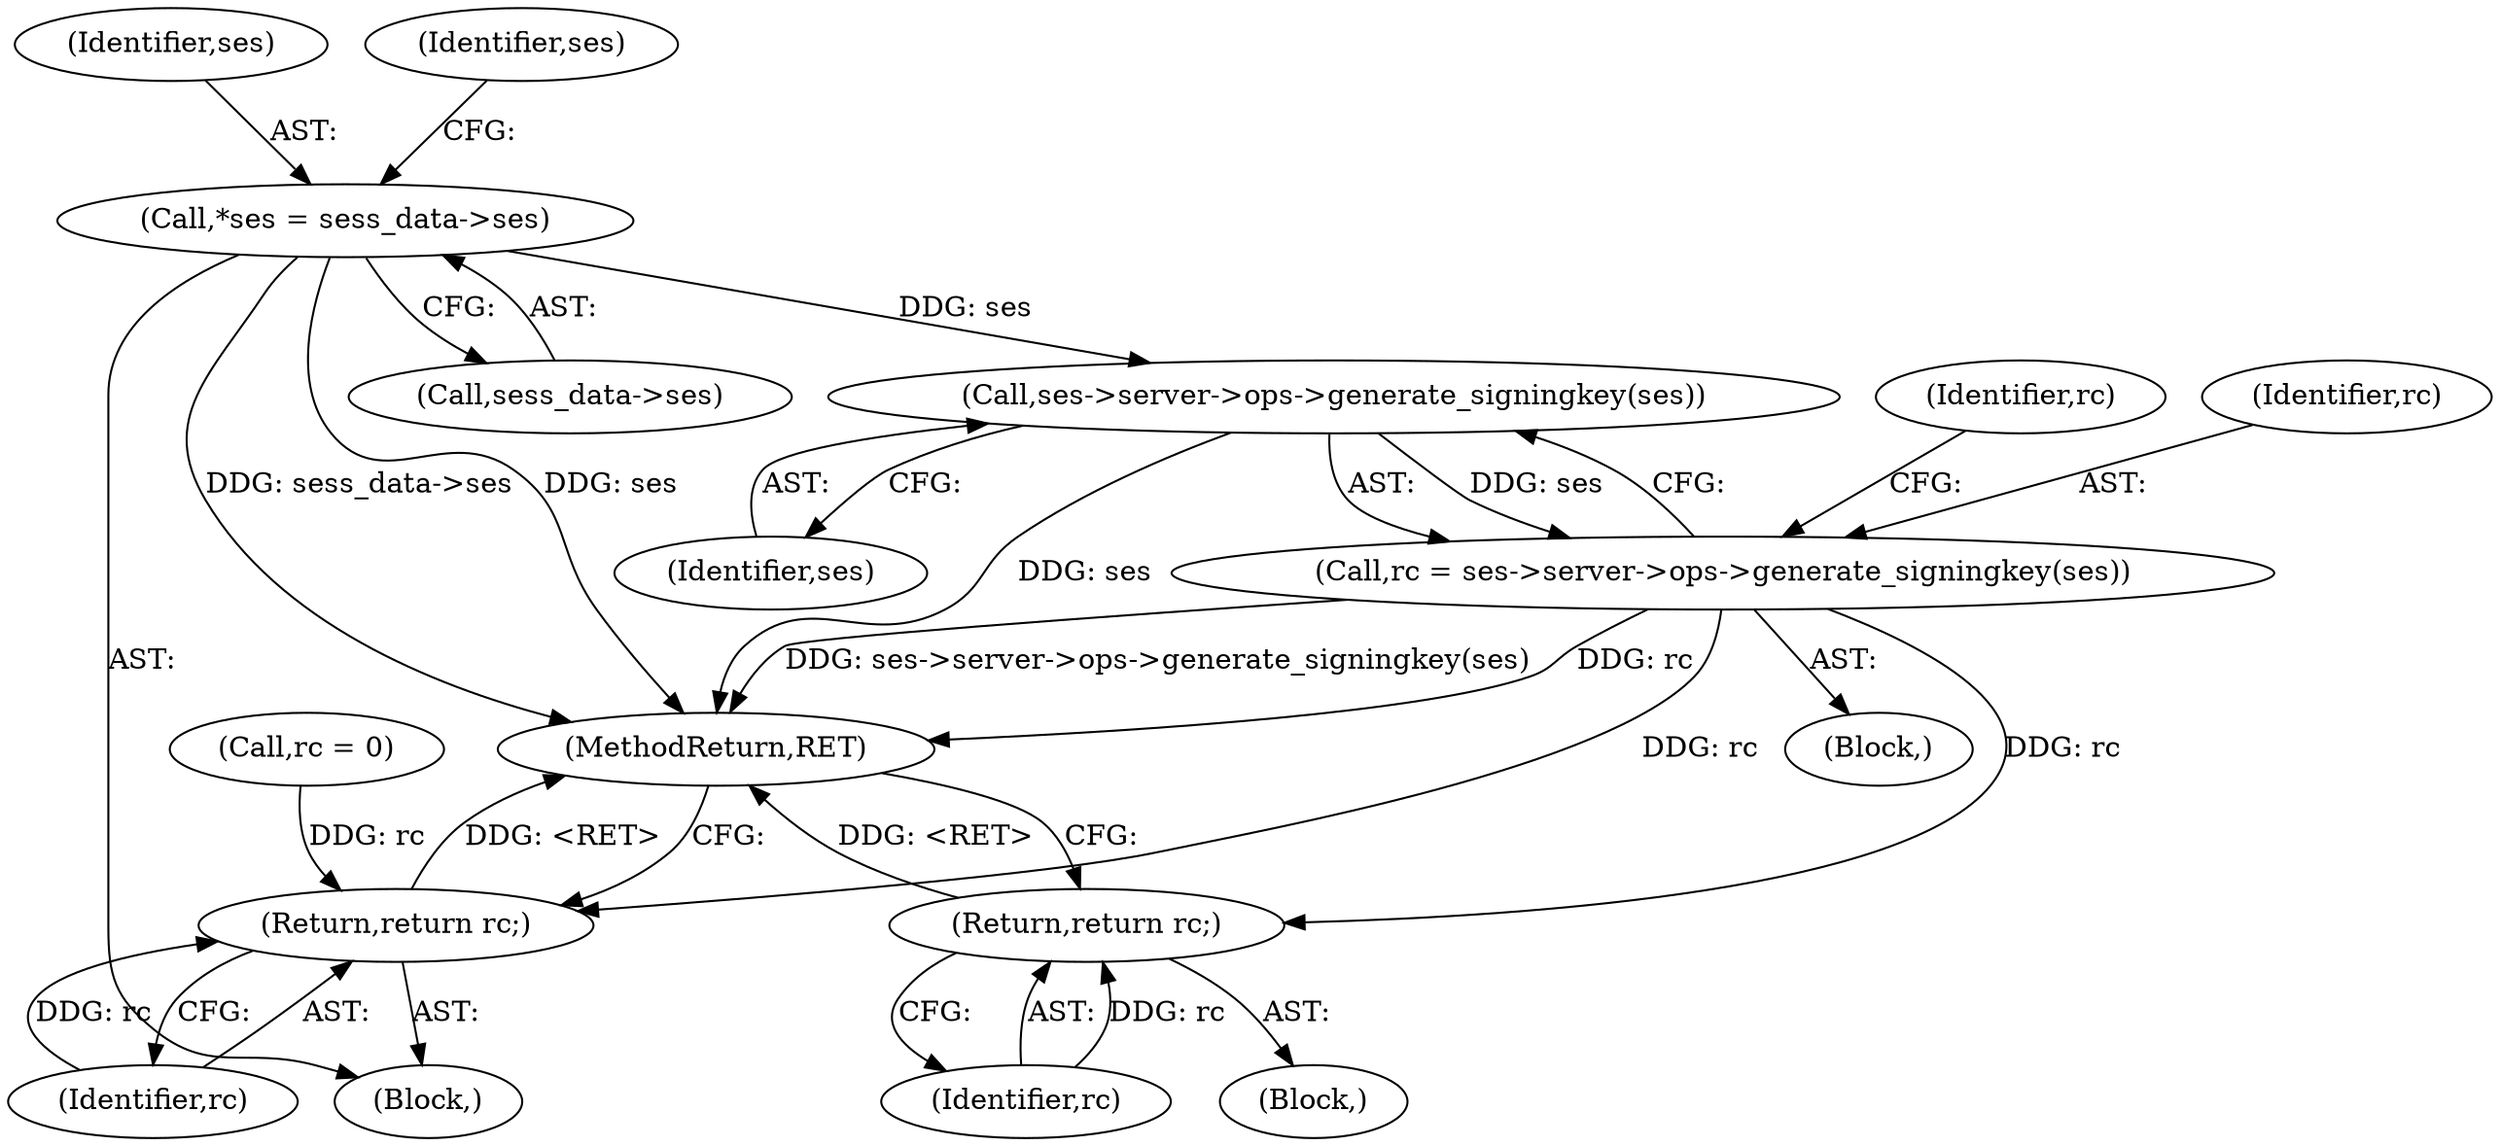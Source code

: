 digraph "0_linux_cabfb3680f78981d26c078a26e5c748531257ebb_1@pointer" {
"1000108" [label="(Call,*ses = sess_data->ses)"];
"1000131" [label="(Call,ses->server->ops->generate_signingkey(ses))"];
"1000129" [label="(Call,rc = ses->server->ops->generate_signingkey(ses))"];
"1000146" [label="(Return,return rc;)"];
"1000196" [label="(Return,return rc;)"];
"1000197" [label="(Identifier,rc)"];
"1000108" [label="(Call,*ses = sess_data->ses)"];
"1000147" [label="(Identifier,rc)"];
"1000131" [label="(Call,ses->server->ops->generate_signingkey(ses))"];
"1000110" [label="(Call,sess_data->ses)"];
"1000130" [label="(Identifier,rc)"];
"1000134" [label="(Identifier,rc)"];
"1000196" [label="(Return,return rc;)"];
"1000109" [label="(Identifier,ses)"];
"1000128" [label="(Block,)"];
"1000117" [label="(Identifier,ses)"];
"1000102" [label="(Block,)"];
"1000198" [label="(MethodReturn,RET)"];
"1000146" [label="(Return,return rc;)"];
"1000132" [label="(Identifier,ses)"];
"1000135" [label="(Block,)"];
"1000104" [label="(Call,rc = 0)"];
"1000129" [label="(Call,rc = ses->server->ops->generate_signingkey(ses))"];
"1000108" -> "1000102"  [label="AST: "];
"1000108" -> "1000110"  [label="CFG: "];
"1000109" -> "1000108"  [label="AST: "];
"1000110" -> "1000108"  [label="AST: "];
"1000117" -> "1000108"  [label="CFG: "];
"1000108" -> "1000198"  [label="DDG: sess_data->ses"];
"1000108" -> "1000198"  [label="DDG: ses"];
"1000108" -> "1000131"  [label="DDG: ses"];
"1000131" -> "1000129"  [label="AST: "];
"1000131" -> "1000132"  [label="CFG: "];
"1000132" -> "1000131"  [label="AST: "];
"1000129" -> "1000131"  [label="CFG: "];
"1000131" -> "1000198"  [label="DDG: ses"];
"1000131" -> "1000129"  [label="DDG: ses"];
"1000129" -> "1000128"  [label="AST: "];
"1000130" -> "1000129"  [label="AST: "];
"1000134" -> "1000129"  [label="CFG: "];
"1000129" -> "1000198"  [label="DDG: ses->server->ops->generate_signingkey(ses)"];
"1000129" -> "1000198"  [label="DDG: rc"];
"1000129" -> "1000146"  [label="DDG: rc"];
"1000129" -> "1000196"  [label="DDG: rc"];
"1000146" -> "1000135"  [label="AST: "];
"1000146" -> "1000147"  [label="CFG: "];
"1000147" -> "1000146"  [label="AST: "];
"1000198" -> "1000146"  [label="CFG: "];
"1000146" -> "1000198"  [label="DDG: <RET>"];
"1000147" -> "1000146"  [label="DDG: rc"];
"1000196" -> "1000102"  [label="AST: "];
"1000196" -> "1000197"  [label="CFG: "];
"1000197" -> "1000196"  [label="AST: "];
"1000198" -> "1000196"  [label="CFG: "];
"1000196" -> "1000198"  [label="DDG: <RET>"];
"1000197" -> "1000196"  [label="DDG: rc"];
"1000104" -> "1000196"  [label="DDG: rc"];
}
